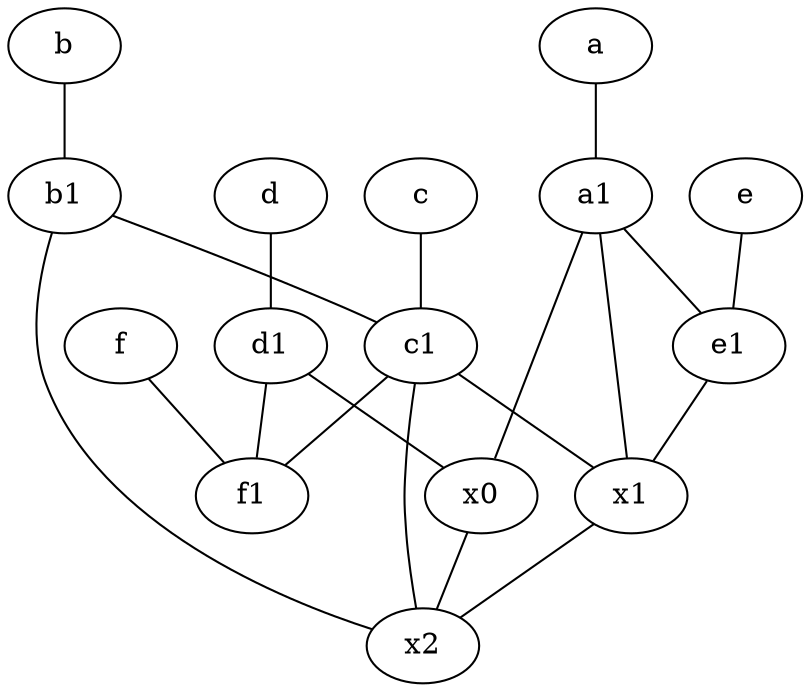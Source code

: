 graph {
	node [labelfontsize=50]
	f1 [labelfontsize=50 pos="3,8!"]
	e1 [labelfontsize=50 pos="7,7!"]
	c [labelfontsize=50 pos="4.5,2!"]
	f [labelfontsize=50 pos="3,9!"]
	e [labelfontsize=50 pos="7,9!"]
	x0 [labelfontsize=50]
	d1 [labelfontsize=50 pos="3,5!"]
	a1 [labelfontsize=50 pos="8,3!"]
	c1 [labelfontsize=50 pos="4.5,3!"]
	a [labelfontsize=50 pos="8,2!"]
	d [labelfontsize=50 pos="2,5!"]
	b1 [labelfontsize=50 pos="9,4!"]
	b [labelfontsize=50 pos="10,4!"]
	x2 [labelfontsize=50]
	x1 [labelfontsize=50]
	c1 -- f1
	d -- d1
	d1 -- x0
	b1 -- c1
	e -- e1
	c -- c1
	e1 -- x1
	a1 -- x1
	c1 -- x2
	c1 -- x1
	x0 -- x2
	x1 -- x2
	a1 -- e1
	b -- b1
	a1 -- x0
	b1 -- x2
	a -- a1
	d1 -- f1
	f -- f1
}
